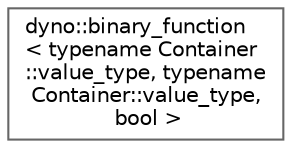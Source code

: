 digraph "Graphical Class Hierarchy"
{
 // LATEX_PDF_SIZE
  bgcolor="transparent";
  edge [fontname=Helvetica,fontsize=10,labelfontname=Helvetica,labelfontsize=10];
  node [fontname=Helvetica,fontsize=10,shape=box,height=0.2,width=0.4];
  rankdir="LR";
  Node0 [id="Node000000",label="dyno::binary_function\l\< typename Container\l::value_type, typename\l Container::value_type,\l bool \>",height=0.2,width=0.4,color="grey40", fillcolor="white", style="filled",URL="$structdyno_1_1binary__function.html",tooltip=" "];
}

